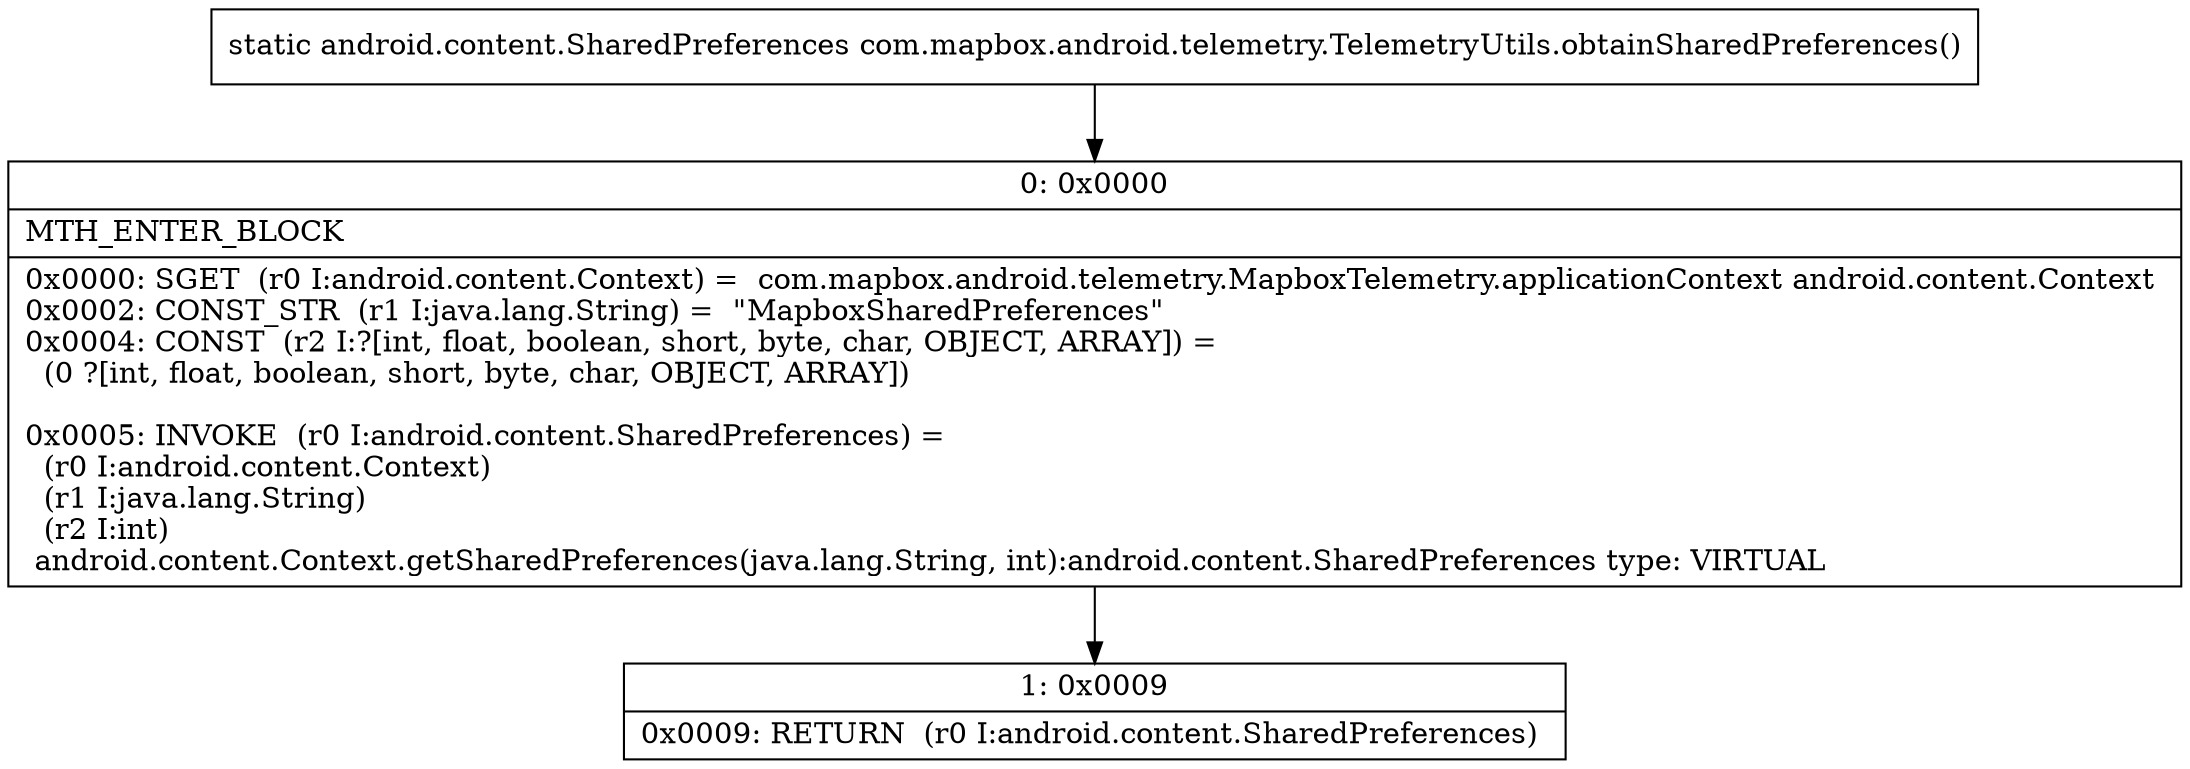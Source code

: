 digraph "CFG forcom.mapbox.android.telemetry.TelemetryUtils.obtainSharedPreferences()Landroid\/content\/SharedPreferences;" {
Node_0 [shape=record,label="{0\:\ 0x0000|MTH_ENTER_BLOCK\l|0x0000: SGET  (r0 I:android.content.Context) =  com.mapbox.android.telemetry.MapboxTelemetry.applicationContext android.content.Context \l0x0002: CONST_STR  (r1 I:java.lang.String) =  \"MapboxSharedPreferences\" \l0x0004: CONST  (r2 I:?[int, float, boolean, short, byte, char, OBJECT, ARRAY]) = \l  (0 ?[int, float, boolean, short, byte, char, OBJECT, ARRAY])\l \l0x0005: INVOKE  (r0 I:android.content.SharedPreferences) = \l  (r0 I:android.content.Context)\l  (r1 I:java.lang.String)\l  (r2 I:int)\l android.content.Context.getSharedPreferences(java.lang.String, int):android.content.SharedPreferences type: VIRTUAL \l}"];
Node_1 [shape=record,label="{1\:\ 0x0009|0x0009: RETURN  (r0 I:android.content.SharedPreferences) \l}"];
MethodNode[shape=record,label="{static android.content.SharedPreferences com.mapbox.android.telemetry.TelemetryUtils.obtainSharedPreferences() }"];
MethodNode -> Node_0;
Node_0 -> Node_1;
}

